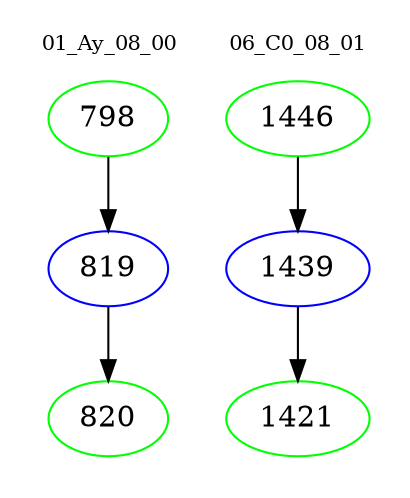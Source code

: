 digraph{
subgraph cluster_0 {
color = white
label = "01_Ay_08_00";
fontsize=10;
T0_798 [label="798", color="green"]
T0_798 -> T0_819 [color="black"]
T0_819 [label="819", color="blue"]
T0_819 -> T0_820 [color="black"]
T0_820 [label="820", color="green"]
}
subgraph cluster_1 {
color = white
label = "06_C0_08_01";
fontsize=10;
T1_1446 [label="1446", color="green"]
T1_1446 -> T1_1439 [color="black"]
T1_1439 [label="1439", color="blue"]
T1_1439 -> T1_1421 [color="black"]
T1_1421 [label="1421", color="green"]
}
}
